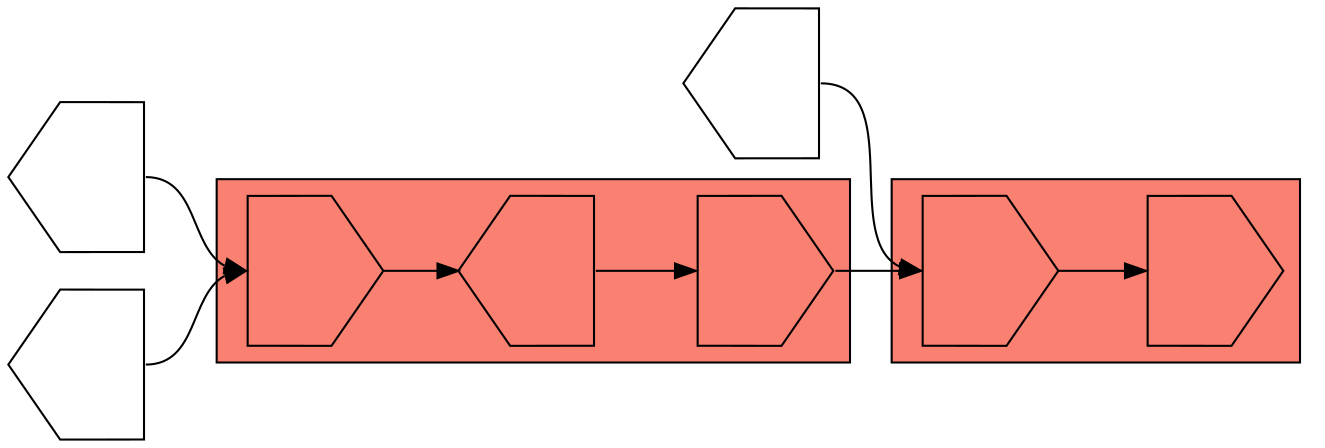 digraph asm {
	rotate=90;
	edge [headport=n,tailport=s];
subgraph cluster_C12147_8365 {
	12147 [label="",height=1,width=1,shape=invhouse];
	8365 [label="",height=1,width=1,shape=invhouse];
	style=filled;
	fillcolor=salmon;
}
subgraph cluster_C19237_56_8993 {
	19237 [label="",height=1,width=1,shape=invhouse];
	56 [label="",height=1,width=1,shape=house];
	8993 [label="",height=1,width=1,shape=invhouse];
	style=filled;
	fillcolor=salmon;
}
	8985 [label="",height=1,width=1,shape=house];
	7986 [label="",height=1,width=1,shape=house];
	11689 [label="",height=1,width=1,shape=house];
	12147 -> 8365
	8985 -> 12147
	8993 -> 12147
	56 -> 8993
	19237 -> 56
	7986 -> 19237
	11689 -> 19237
}